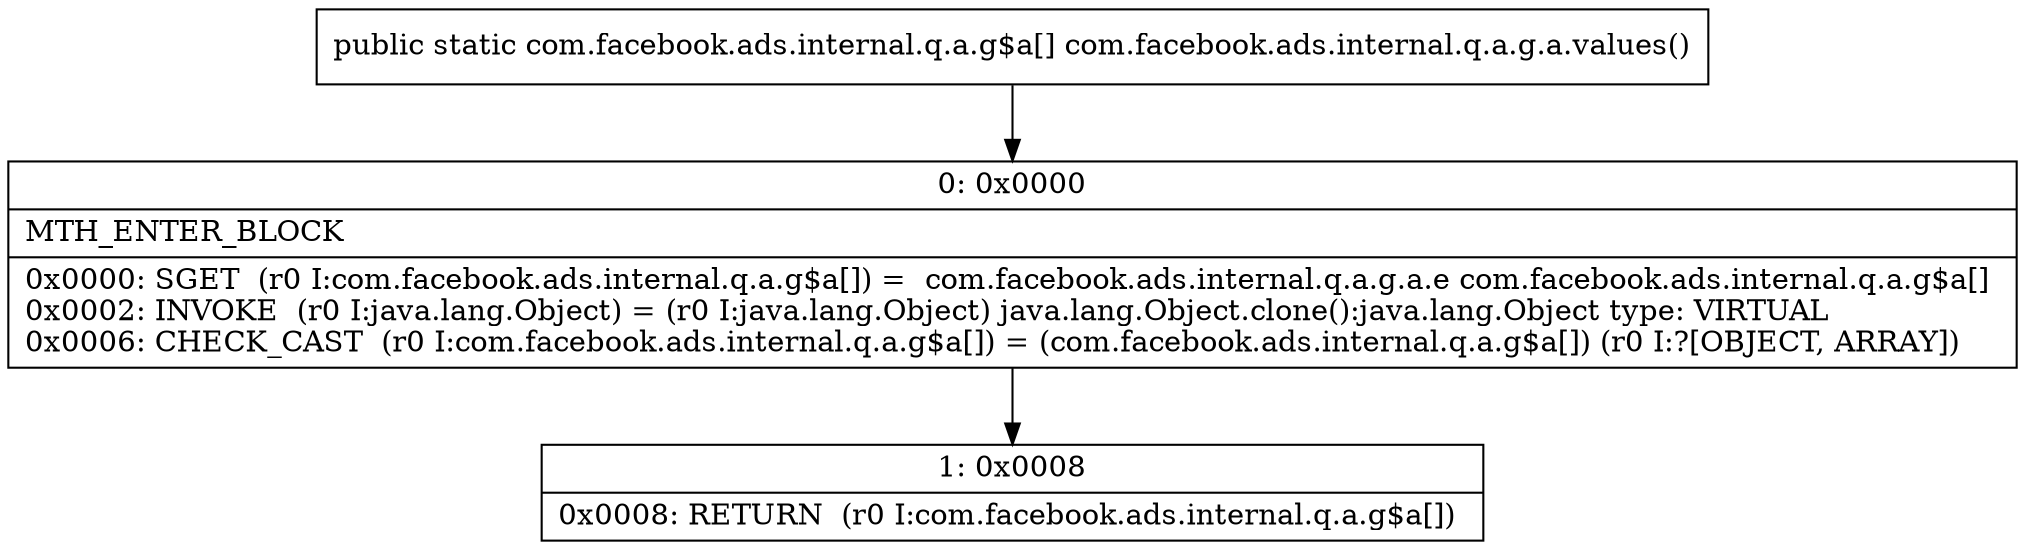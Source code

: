 digraph "CFG forcom.facebook.ads.internal.q.a.g.a.values()[Lcom\/facebook\/ads\/internal\/q\/a\/g$a;" {
Node_0 [shape=record,label="{0\:\ 0x0000|MTH_ENTER_BLOCK\l|0x0000: SGET  (r0 I:com.facebook.ads.internal.q.a.g$a[]) =  com.facebook.ads.internal.q.a.g.a.e com.facebook.ads.internal.q.a.g$a[] \l0x0002: INVOKE  (r0 I:java.lang.Object) = (r0 I:java.lang.Object) java.lang.Object.clone():java.lang.Object type: VIRTUAL \l0x0006: CHECK_CAST  (r0 I:com.facebook.ads.internal.q.a.g$a[]) = (com.facebook.ads.internal.q.a.g$a[]) (r0 I:?[OBJECT, ARRAY]) \l}"];
Node_1 [shape=record,label="{1\:\ 0x0008|0x0008: RETURN  (r0 I:com.facebook.ads.internal.q.a.g$a[]) \l}"];
MethodNode[shape=record,label="{public static com.facebook.ads.internal.q.a.g$a[] com.facebook.ads.internal.q.a.g.a.values() }"];
MethodNode -> Node_0;
Node_0 -> Node_1;
}

